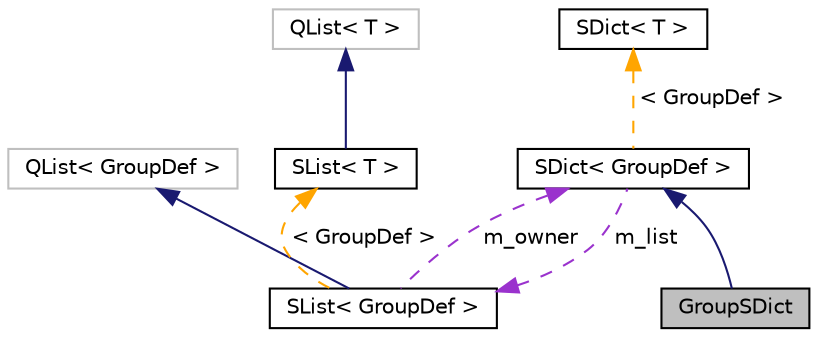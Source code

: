 digraph "GroupSDict"
{
 // INTERACTIVE_SVG=YES
  edge [fontname="Helvetica",fontsize="10",labelfontname="Helvetica",labelfontsize="10"];
  node [fontname="Helvetica",fontsize="10",shape=record];
  Node3 [label="GroupSDict",height=0.2,width=0.4,color="black", fillcolor="grey75", style="filled", fontcolor="black"];
  Node4 -> Node3 [dir="back",color="midnightblue",fontsize="10",style="solid",fontname="Helvetica"];
  Node4 [label="SDict\< GroupDef \>",height=0.2,width=0.4,color="black", fillcolor="white", style="filled",URL="$d1/d50/class_s_dict.html"];
  Node5 -> Node4 [dir="back",color="darkorchid3",fontsize="10",style="dashed",label=" m_list" ,fontname="Helvetica"];
  Node5 [label="SList\< GroupDef \>",height=0.2,width=0.4,color="black", fillcolor="white", style="filled",URL="$df/dce/class_s_list.html"];
  Node6 -> Node5 [dir="back",color="midnightblue",fontsize="10",style="solid",fontname="Helvetica"];
  Node6 [label="QList\< GroupDef \>",height=0.2,width=0.4,color="grey75", fillcolor="white", style="filled"];
  Node4 -> Node5 [dir="back",color="darkorchid3",fontsize="10",style="dashed",label=" m_owner" ,fontname="Helvetica"];
  Node7 -> Node5 [dir="back",color="orange",fontsize="10",style="dashed",label=" \< GroupDef \>" ,fontname="Helvetica"];
  Node7 [label="SList\< T \>",height=0.2,width=0.4,color="black", fillcolor="white", style="filled",URL="$df/dce/class_s_list.html",tooltip="internal wrapper class that redirects compareValues() to the dictionary "];
  Node8 -> Node7 [dir="back",color="midnightblue",fontsize="10",style="solid",fontname="Helvetica"];
  Node8 [label="QList\< T \>",height=0.2,width=0.4,color="grey75", fillcolor="white", style="filled"];
  Node9 -> Node4 [dir="back",color="orange",fontsize="10",style="dashed",label=" \< GroupDef \>" ,fontname="Helvetica"];
  Node9 [label="SDict\< T \>",height=0.2,width=0.4,color="black", fillcolor="white", style="filled",URL="$d1/d50/class_s_dict.html",tooltip="Ordered dictionary of elements of type T. "];
}
